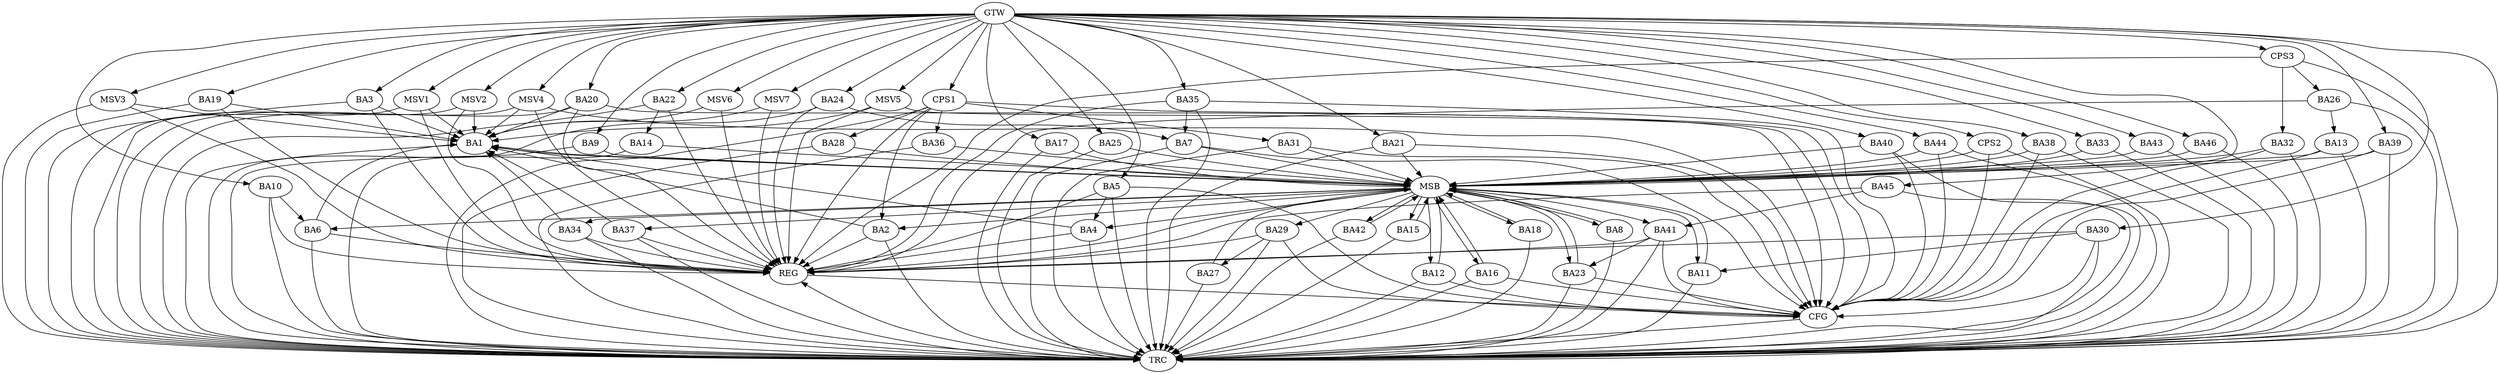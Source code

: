 strict digraph G {
  BA1 [ label="BA1" ];
  BA2 [ label="BA2" ];
  BA3 [ label="BA3" ];
  BA4 [ label="BA4" ];
  BA5 [ label="BA5" ];
  BA6 [ label="BA6" ];
  BA7 [ label="BA7" ];
  BA8 [ label="BA8" ];
  BA9 [ label="BA9" ];
  BA10 [ label="BA10" ];
  BA11 [ label="BA11" ];
  BA12 [ label="BA12" ];
  BA13 [ label="BA13" ];
  BA14 [ label="BA14" ];
  BA15 [ label="BA15" ];
  BA16 [ label="BA16" ];
  BA17 [ label="BA17" ];
  BA18 [ label="BA18" ];
  BA19 [ label="BA19" ];
  BA20 [ label="BA20" ];
  BA21 [ label="BA21" ];
  BA22 [ label="BA22" ];
  BA23 [ label="BA23" ];
  BA24 [ label="BA24" ];
  BA25 [ label="BA25" ];
  BA26 [ label="BA26" ];
  BA27 [ label="BA27" ];
  BA28 [ label="BA28" ];
  BA29 [ label="BA29" ];
  BA30 [ label="BA30" ];
  BA31 [ label="BA31" ];
  BA32 [ label="BA32" ];
  BA33 [ label="BA33" ];
  BA34 [ label="BA34" ];
  BA35 [ label="BA35" ];
  BA36 [ label="BA36" ];
  BA37 [ label="BA37" ];
  BA38 [ label="BA38" ];
  BA39 [ label="BA39" ];
  BA40 [ label="BA40" ];
  BA41 [ label="BA41" ];
  BA42 [ label="BA42" ];
  BA43 [ label="BA43" ];
  BA44 [ label="BA44" ];
  BA45 [ label="BA45" ];
  BA46 [ label="BA46" ];
  CPS1 [ label="CPS1" ];
  CPS2 [ label="CPS2" ];
  CPS3 [ label="CPS3" ];
  GTW [ label="GTW" ];
  REG [ label="REG" ];
  MSB [ label="MSB" ];
  CFG [ label="CFG" ];
  TRC [ label="TRC" ];
  MSV1 [ label="MSV1" ];
  MSV2 [ label="MSV2" ];
  MSV3 [ label="MSV3" ];
  MSV4 [ label="MSV4" ];
  MSV5 [ label="MSV5" ];
  MSV6 [ label="MSV6" ];
  MSV7 [ label="MSV7" ];
  BA2 -> BA1;
  BA3 -> BA1;
  BA4 -> BA1;
  BA5 -> BA4;
  BA6 -> BA1;
  BA10 -> BA6;
  BA19 -> BA1;
  BA20 -> BA1;
  BA22 -> BA14;
  BA24 -> BA7;
  BA26 -> BA13;
  BA29 -> BA27;
  BA30 -> BA11;
  BA34 -> BA1;
  BA35 -> BA7;
  BA37 -> BA1;
  BA41 -> BA23;
  BA45 -> BA41;
  CPS1 -> BA31;
  CPS1 -> BA28;
  CPS1 -> BA2;
  CPS1 -> BA36;
  CPS3 -> BA26;
  CPS3 -> BA32;
  GTW -> BA3;
  GTW -> BA5;
  GTW -> BA9;
  GTW -> BA10;
  GTW -> BA17;
  GTW -> BA19;
  GTW -> BA20;
  GTW -> BA21;
  GTW -> BA22;
  GTW -> BA24;
  GTW -> BA25;
  GTW -> BA30;
  GTW -> BA33;
  GTW -> BA35;
  GTW -> BA38;
  GTW -> BA39;
  GTW -> BA40;
  GTW -> BA43;
  GTW -> BA44;
  GTW -> BA45;
  GTW -> BA46;
  GTW -> CPS1;
  GTW -> CPS2;
  GTW -> CPS3;
  BA2 -> REG;
  BA3 -> REG;
  BA4 -> REG;
  BA5 -> REG;
  BA6 -> REG;
  BA10 -> REG;
  BA19 -> REG;
  BA20 -> REG;
  BA22 -> REG;
  BA24 -> REG;
  BA26 -> REG;
  BA29 -> REG;
  BA30 -> REG;
  BA34 -> REG;
  BA35 -> REG;
  BA37 -> REG;
  BA41 -> REG;
  BA45 -> REG;
  CPS1 -> REG;
  CPS3 -> REG;
  BA1 -> MSB;
  MSB -> BA2;
  MSB -> REG;
  BA7 -> MSB;
  MSB -> BA6;
  BA8 -> MSB;
  BA9 -> MSB;
  MSB -> BA8;
  BA11 -> MSB;
  BA12 -> MSB;
  MSB -> BA11;
  BA13 -> MSB;
  BA14 -> MSB;
  MSB -> BA1;
  BA15 -> MSB;
  BA16 -> MSB;
  BA17 -> MSB;
  MSB -> BA12;
  BA18 -> MSB;
  BA21 -> MSB;
  BA23 -> MSB;
  BA25 -> MSB;
  BA27 -> MSB;
  BA28 -> MSB;
  MSB -> BA18;
  BA31 -> MSB;
  MSB -> BA29;
  BA32 -> MSB;
  MSB -> BA4;
  BA33 -> MSB;
  BA36 -> MSB;
  MSB -> BA34;
  BA38 -> MSB;
  BA39 -> MSB;
  BA40 -> MSB;
  MSB -> BA15;
  BA42 -> MSB;
  BA43 -> MSB;
  MSB -> BA41;
  BA44 -> MSB;
  BA46 -> MSB;
  MSB -> BA23;
  CPS2 -> MSB;
  MSB -> BA37;
  MSB -> BA16;
  MSB -> BA42;
  BA20 -> CFG;
  BA40 -> CFG;
  BA39 -> CFG;
  BA23 -> CFG;
  BA44 -> CFG;
  BA30 -> CFG;
  BA35 -> CFG;
  BA16 -> CFG;
  BA31 -> CFG;
  CPS2 -> CFG;
  BA41 -> CFG;
  BA12 -> CFG;
  BA21 -> CFG;
  BA5 -> CFG;
  BA32 -> CFG;
  BA7 -> CFG;
  BA13 -> CFG;
  BA29 -> CFG;
  CPS1 -> CFG;
  BA38 -> CFG;
  REG -> CFG;
  BA1 -> TRC;
  BA2 -> TRC;
  BA3 -> TRC;
  BA4 -> TRC;
  BA5 -> TRC;
  BA6 -> TRC;
  BA7 -> TRC;
  BA8 -> TRC;
  BA9 -> TRC;
  BA10 -> TRC;
  BA11 -> TRC;
  BA12 -> TRC;
  BA13 -> TRC;
  BA14 -> TRC;
  BA15 -> TRC;
  BA16 -> TRC;
  BA17 -> TRC;
  BA18 -> TRC;
  BA19 -> TRC;
  BA20 -> TRC;
  BA21 -> TRC;
  BA22 -> TRC;
  BA23 -> TRC;
  BA24 -> TRC;
  BA25 -> TRC;
  BA26 -> TRC;
  BA27 -> TRC;
  BA28 -> TRC;
  BA29 -> TRC;
  BA30 -> TRC;
  BA31 -> TRC;
  BA32 -> TRC;
  BA33 -> TRC;
  BA34 -> TRC;
  BA35 -> TRC;
  BA36 -> TRC;
  BA37 -> TRC;
  BA38 -> TRC;
  BA39 -> TRC;
  BA40 -> TRC;
  BA41 -> TRC;
  BA42 -> TRC;
  BA43 -> TRC;
  BA44 -> TRC;
  BA45 -> TRC;
  BA46 -> TRC;
  CPS1 -> TRC;
  CPS2 -> TRC;
  CPS3 -> TRC;
  GTW -> TRC;
  CFG -> TRC;
  TRC -> REG;
  MSV1 -> BA1;
  GTW -> MSV1;
  MSV1 -> REG;
  MSV1 -> TRC;
  MSV2 -> BA1;
  GTW -> MSV2;
  MSV2 -> REG;
  MSV2 -> TRC;
  MSV3 -> BA1;
  MSV4 -> BA1;
  GTW -> MSV3;
  MSV3 -> REG;
  MSV3 -> TRC;
  GTW -> MSV4;
  MSV4 -> REG;
  MSV4 -> TRC;
  MSV4 -> CFG;
  MSV5 -> BA1;
  GTW -> MSV5;
  MSV5 -> REG;
  MSV5 -> CFG;
  MSV6 -> BA1;
  GTW -> MSV6;
  MSV6 -> REG;
  MSV7 -> BA1;
  GTW -> MSV7;
  MSV7 -> REG;
}
